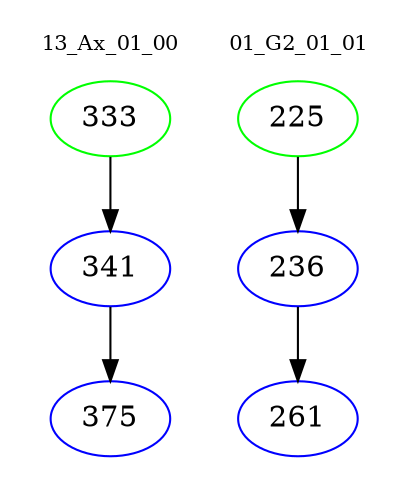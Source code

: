 digraph{
subgraph cluster_0 {
color = white
label = "13_Ax_01_00";
fontsize=10;
T0_333 [label="333", color="green"]
T0_333 -> T0_341 [color="black"]
T0_341 [label="341", color="blue"]
T0_341 -> T0_375 [color="black"]
T0_375 [label="375", color="blue"]
}
subgraph cluster_1 {
color = white
label = "01_G2_01_01";
fontsize=10;
T1_225 [label="225", color="green"]
T1_225 -> T1_236 [color="black"]
T1_236 [label="236", color="blue"]
T1_236 -> T1_261 [color="black"]
T1_261 [label="261", color="blue"]
}
}
